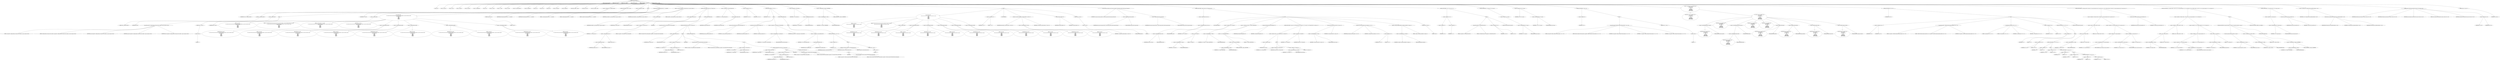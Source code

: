 digraph hostapd_notif_assoc {  
"1000121" [label = "(METHOD,hostapd_notif_assoc)" ]
"1000122" [label = "(PARAM,hostapd_data *hapd)" ]
"1000123" [label = "(PARAM,const u8 *addr)" ]
"1000124" [label = "(PARAM,const u8 *req_ies)" ]
"1000125" [label = "(PARAM,size_t req_ies_len)" ]
"1000126" [label = "(PARAM,int reassoc)" ]
"1000127" [label = "(BLOCK,,)" ]
"1000128" [label = "(LOCAL,v5: u8)" ]
"1000129" [label = "(LOCAL,v10: const u8 *)" ]
"1000130" [label = "(LOCAL,v11: size_t)" ]
"1000131" [label = "(LOCAL,v12: sta_info *)" ]
"1000132" [label = "(LOCAL,v13: sta_info *)" ]
"1000133" [label = "(LOCAL,v14: hostapd_iface *)" ]
"1000134" [label = "(LOCAL,v15: int)" ]
"1000135" [label = "(LOCAL,v16: __int64)" ]
"1000136" [label = "(LOCAL,v17: __int64)" ]
"1000137" [label = "(LOCAL,v18: __int64)" ]
"1000138" [label = "(LOCAL,v19: wpa_state_machine *)" ]
"1000139" [label = "(LOCAL,v20: unsigned int)" ]
"1000140" [label = "(LOCAL,v21: int)" ]
"1000141" [label = "(LOCAL,v22: u8 *)" ]
"1000142" [label = "(LOCAL,v23: int)" ]
"1000143" [label = "(LOCAL,v24: wpa_event)" ]
"1000144" [label = "(LOCAL,p: unsigned int)" ]
"1000145" [label = "(LOCAL,elems: ieee802_11_elems)" ]
"1000146" [label = "(LOCAL,buf: u8 [ 1064 ])" ]
"1000147" [label = "(LOCAL,v29: unsigned __int64)" ]
"1000148" [label = "(<operator>.assignment,v29 = __readfsqword(0x28u))" ]
"1000149" [label = "(IDENTIFIER,v29,v29 = __readfsqword(0x28u))" ]
"1000150" [label = "(__readfsqword,__readfsqword(0x28u))" ]
"1000151" [label = "(LITERAL,0x28u,__readfsqword(0x28u))" ]
"1000152" [label = "(CONTROL_STRUCTURE,if ( !addr ),if ( !addr ))" ]
"1000153" [label = "(<operator>.logicalNot,!addr)" ]
"1000154" [label = "(IDENTIFIER,addr,!addr)" ]
"1000155" [label = "(BLOCK,,)" ]
"1000156" [label = "(wpa_printf,wpa_printf(2, \"hostapd_notif_assoc: Skip event with no address\", req_ies, req_ies_len, reassoc))" ]
"1000157" [label = "(LITERAL,2,wpa_printf(2, \"hostapd_notif_assoc: Skip event with no address\", req_ies, req_ies_len, reassoc))" ]
"1000158" [label = "(LITERAL,\"hostapd_notif_assoc: Skip event with no address\",wpa_printf(2, \"hostapd_notif_assoc: Skip event with no address\", req_ies, req_ies_len, reassoc))" ]
"1000159" [label = "(IDENTIFIER,req_ies,wpa_printf(2, \"hostapd_notif_assoc: Skip event with no address\", req_ies, req_ies_len, reassoc))" ]
"1000160" [label = "(IDENTIFIER,req_ies_len,wpa_printf(2, \"hostapd_notif_assoc: Skip event with no address\", req_ies, req_ies_len, reassoc))" ]
"1000161" [label = "(IDENTIFIER,reassoc,wpa_printf(2, \"hostapd_notif_assoc: Skip event with no address\", req_ies, req_ies_len, reassoc))" ]
"1000162" [label = "(RETURN,return -1;,return -1;)" ]
"1000163" [label = "(<operator>.minus,-1)" ]
"1000164" [label = "(LITERAL,1,-1)" ]
"1000165" [label = "(<operator>.assignment,v5 = *addr)" ]
"1000166" [label = "(IDENTIFIER,v5,v5 = *addr)" ]
"1000167" [label = "(<operator>.indirection,*addr)" ]
"1000168" [label = "(IDENTIFIER,addr,v5 = *addr)" ]
"1000169" [label = "(BLOCK,,)" ]
"1000170" [label = "(wpa_printf,wpa_printf(\n      2,\n      \"%s: Invalid SA=%02x:%02x:%02x:%02x:%02x:%02x in received indication - ignore this indication silently\",\n      \"hostapd_notif_assoc\",\n      v5,\n      addr[1],\n      addr[2],\n      addr[3],\n      addr[4],\n      addr[5]))" ]
"1000171" [label = "(LITERAL,2,wpa_printf(\n      2,\n      \"%s: Invalid SA=%02x:%02x:%02x:%02x:%02x:%02x in received indication - ignore this indication silently\",\n      \"hostapd_notif_assoc\",\n      v5,\n      addr[1],\n      addr[2],\n      addr[3],\n      addr[4],\n      addr[5]))" ]
"1000172" [label = "(LITERAL,\"%s: Invalid SA=%02x:%02x:%02x:%02x:%02x:%02x in received indication - ignore this indication silently\",wpa_printf(\n      2,\n      \"%s: Invalid SA=%02x:%02x:%02x:%02x:%02x:%02x in received indication - ignore this indication silently\",\n      \"hostapd_notif_assoc\",\n      v5,\n      addr[1],\n      addr[2],\n      addr[3],\n      addr[4],\n      addr[5]))" ]
"1000173" [label = "(LITERAL,\"hostapd_notif_assoc\",wpa_printf(\n      2,\n      \"%s: Invalid SA=%02x:%02x:%02x:%02x:%02x:%02x in received indication - ignore this indication silently\",\n      \"hostapd_notif_assoc\",\n      v5,\n      addr[1],\n      addr[2],\n      addr[3],\n      addr[4],\n      addr[5]))" ]
"1000174" [label = "(IDENTIFIER,v5,wpa_printf(\n      2,\n      \"%s: Invalid SA=%02x:%02x:%02x:%02x:%02x:%02x in received indication - ignore this indication silently\",\n      \"hostapd_notif_assoc\",\n      v5,\n      addr[1],\n      addr[2],\n      addr[3],\n      addr[4],\n      addr[5]))" ]
"1000175" [label = "(<operator>.indirectIndexAccess,addr[1])" ]
"1000176" [label = "(IDENTIFIER,addr,wpa_printf(\n      2,\n      \"%s: Invalid SA=%02x:%02x:%02x:%02x:%02x:%02x in received indication - ignore this indication silently\",\n      \"hostapd_notif_assoc\",\n      v5,\n      addr[1],\n      addr[2],\n      addr[3],\n      addr[4],\n      addr[5]))" ]
"1000177" [label = "(LITERAL,1,wpa_printf(\n      2,\n      \"%s: Invalid SA=%02x:%02x:%02x:%02x:%02x:%02x in received indication - ignore this indication silently\",\n      \"hostapd_notif_assoc\",\n      v5,\n      addr[1],\n      addr[2],\n      addr[3],\n      addr[4],\n      addr[5]))" ]
"1000178" [label = "(<operator>.indirectIndexAccess,addr[2])" ]
"1000179" [label = "(IDENTIFIER,addr,wpa_printf(\n      2,\n      \"%s: Invalid SA=%02x:%02x:%02x:%02x:%02x:%02x in received indication - ignore this indication silently\",\n      \"hostapd_notif_assoc\",\n      v5,\n      addr[1],\n      addr[2],\n      addr[3],\n      addr[4],\n      addr[5]))" ]
"1000180" [label = "(LITERAL,2,wpa_printf(\n      2,\n      \"%s: Invalid SA=%02x:%02x:%02x:%02x:%02x:%02x in received indication - ignore this indication silently\",\n      \"hostapd_notif_assoc\",\n      v5,\n      addr[1],\n      addr[2],\n      addr[3],\n      addr[4],\n      addr[5]))" ]
"1000181" [label = "(<operator>.indirectIndexAccess,addr[3])" ]
"1000182" [label = "(IDENTIFIER,addr,wpa_printf(\n      2,\n      \"%s: Invalid SA=%02x:%02x:%02x:%02x:%02x:%02x in received indication - ignore this indication silently\",\n      \"hostapd_notif_assoc\",\n      v5,\n      addr[1],\n      addr[2],\n      addr[3],\n      addr[4],\n      addr[5]))" ]
"1000183" [label = "(LITERAL,3,wpa_printf(\n      2,\n      \"%s: Invalid SA=%02x:%02x:%02x:%02x:%02x:%02x in received indication - ignore this indication silently\",\n      \"hostapd_notif_assoc\",\n      v5,\n      addr[1],\n      addr[2],\n      addr[3],\n      addr[4],\n      addr[5]))" ]
"1000184" [label = "(<operator>.indirectIndexAccess,addr[4])" ]
"1000185" [label = "(IDENTIFIER,addr,wpa_printf(\n      2,\n      \"%s: Invalid SA=%02x:%02x:%02x:%02x:%02x:%02x in received indication - ignore this indication silently\",\n      \"hostapd_notif_assoc\",\n      v5,\n      addr[1],\n      addr[2],\n      addr[3],\n      addr[4],\n      addr[5]))" ]
"1000186" [label = "(LITERAL,4,wpa_printf(\n      2,\n      \"%s: Invalid SA=%02x:%02x:%02x:%02x:%02x:%02x in received indication - ignore this indication silently\",\n      \"hostapd_notif_assoc\",\n      v5,\n      addr[1],\n      addr[2],\n      addr[3],\n      addr[4],\n      addr[5]))" ]
"1000187" [label = "(<operator>.indirectIndexAccess,addr[5])" ]
"1000188" [label = "(IDENTIFIER,addr,wpa_printf(\n      2,\n      \"%s: Invalid SA=%02x:%02x:%02x:%02x:%02x:%02x in received indication - ignore this indication silently\",\n      \"hostapd_notif_assoc\",\n      v5,\n      addr[1],\n      addr[2],\n      addr[3],\n      addr[4],\n      addr[5]))" ]
"1000189" [label = "(LITERAL,5,wpa_printf(\n      2,\n      \"%s: Invalid SA=%02x:%02x:%02x:%02x:%02x:%02x in received indication - ignore this indication silently\",\n      \"hostapd_notif_assoc\",\n      v5,\n      addr[1],\n      addr[2],\n      addr[3],\n      addr[4],\n      addr[5]))" ]
"1000190" [label = "(RETURN,return 0;,return 0;)" ]
"1000191" [label = "(LITERAL,0,return 0;)" ]
"1000192" [label = "(hostapd_logger,hostapd_logger(hapd, addr, 1u, 2, \"associated\"))" ]
"1000193" [label = "(IDENTIFIER,hapd,hostapd_logger(hapd, addr, 1u, 2, \"associated\"))" ]
"1000194" [label = "(IDENTIFIER,addr,hostapd_logger(hapd, addr, 1u, 2, \"associated\"))" ]
"1000195" [label = "(LITERAL,1u,hostapd_logger(hapd, addr, 1u, 2, \"associated\"))" ]
"1000196" [label = "(LITERAL,2,hostapd_logger(hapd, addr, 1u, 2, \"associated\"))" ]
"1000197" [label = "(LITERAL,\"associated\",hostapd_logger(hapd, addr, 1u, 2, \"associated\"))" ]
"1000198" [label = "(ieee802_11_parse_elems,ieee802_11_parse_elems(req_ies, req_ies_len, &elems, 0))" ]
"1000199" [label = "(IDENTIFIER,req_ies,ieee802_11_parse_elems(req_ies, req_ies_len, &elems, 0))" ]
"1000200" [label = "(IDENTIFIER,req_ies_len,ieee802_11_parse_elems(req_ies, req_ies_len, &elems, 0))" ]
"1000201" [label = "(<operator>.addressOf,&elems)" ]
"1000202" [label = "(IDENTIFIER,elems,ieee802_11_parse_elems(req_ies, req_ies_len, &elems, 0))" ]
"1000203" [label = "(LITERAL,0,ieee802_11_parse_elems(req_ies, req_ies_len, &elems, 0))" ]
"1000204" [label = "(CONTROL_STRUCTURE,if ( elems.wps_ie ),if ( elems.wps_ie ))" ]
"1000205" [label = "(<operator>.fieldAccess,elems.wps_ie)" ]
"1000206" [label = "(IDENTIFIER,elems,if ( elems.wps_ie ))" ]
"1000207" [label = "(FIELD_IDENTIFIER,wps_ie,wps_ie)" ]
"1000208" [label = "(BLOCK,,)" ]
"1000209" [label = "(<operator>.assignment,v10 = elems.wps_ie - 2)" ]
"1000210" [label = "(IDENTIFIER,v10,v10 = elems.wps_ie - 2)" ]
"1000211" [label = "(<operator>.subtraction,elems.wps_ie - 2)" ]
"1000212" [label = "(<operator>.fieldAccess,elems.wps_ie)" ]
"1000213" [label = "(IDENTIFIER,elems,elems.wps_ie - 2)" ]
"1000214" [label = "(FIELD_IDENTIFIER,wps_ie,wps_ie)" ]
"1000215" [label = "(LITERAL,2,elems.wps_ie - 2)" ]
"1000216" [label = "(IDENTIFIER,L,)" ]
"1000217" [label = "(wpa_printf,wpa_printf(2, \"STA included WPS IE in (Re)AssocReq\"))" ]
"1000218" [label = "(LITERAL,2,wpa_printf(2, \"STA included WPS IE in (Re)AssocReq\"))" ]
"1000219" [label = "(LITERAL,\"STA included WPS IE in (Re)AssocReq\",wpa_printf(2, \"STA included WPS IE in (Re)AssocReq\"))" ]
"1000220" [label = "(CONTROL_STRUCTURE,else,else)" ]
"1000221" [label = "(CONTROL_STRUCTURE,if ( elems.rsn_ie ),if ( elems.rsn_ie ))" ]
"1000222" [label = "(<operator>.fieldAccess,elems.rsn_ie)" ]
"1000223" [label = "(IDENTIFIER,elems,if ( elems.rsn_ie ))" ]
"1000224" [label = "(FIELD_IDENTIFIER,rsn_ie,rsn_ie)" ]
"1000225" [label = "(BLOCK,,)" ]
"1000226" [label = "(<operator>.assignment,v10 = elems.rsn_ie - 2)" ]
"1000227" [label = "(IDENTIFIER,v10,v10 = elems.rsn_ie - 2)" ]
"1000228" [label = "(<operator>.subtraction,elems.rsn_ie - 2)" ]
"1000229" [label = "(<operator>.fieldAccess,elems.rsn_ie)" ]
"1000230" [label = "(IDENTIFIER,elems,elems.rsn_ie - 2)" ]
"1000231" [label = "(FIELD_IDENTIFIER,rsn_ie,rsn_ie)" ]
"1000232" [label = "(LITERAL,2,elems.rsn_ie - 2)" ]
"1000233" [label = "(IDENTIFIER,L,)" ]
"1000234" [label = "(wpa_printf,wpa_printf(2, \"STA included RSN IE in (Re)AssocReq\"))" ]
"1000235" [label = "(LITERAL,2,wpa_printf(2, \"STA included RSN IE in (Re)AssocReq\"))" ]
"1000236" [label = "(LITERAL,\"STA included RSN IE in (Re)AssocReq\",wpa_printf(2, \"STA included RSN IE in (Re)AssocReq\"))" ]
"1000237" [label = "(CONTROL_STRUCTURE,else,else)" ]
"1000238" [label = "(BLOCK,,)" ]
"1000239" [label = "(<operator>.assignment,v10 = elems.wpa_ie)" ]
"1000240" [label = "(IDENTIFIER,v10,v10 = elems.wpa_ie)" ]
"1000241" [label = "(<operator>.fieldAccess,elems.wpa_ie)" ]
"1000242" [label = "(IDENTIFIER,elems,v10 = elems.wpa_ie)" ]
"1000243" [label = "(FIELD_IDENTIFIER,wpa_ie,wpa_ie)" ]
"1000244" [label = "(CONTROL_STRUCTURE,if ( elems.wpa_ie ),if ( elems.wpa_ie ))" ]
"1000245" [label = "(<operator>.fieldAccess,elems.wpa_ie)" ]
"1000246" [label = "(IDENTIFIER,elems,if ( elems.wpa_ie ))" ]
"1000247" [label = "(FIELD_IDENTIFIER,wpa_ie,wpa_ie)" ]
"1000248" [label = "(BLOCK,,)" ]
"1000249" [label = "(<operator>.assignment,v10 = elems.wpa_ie - 2)" ]
"1000250" [label = "(IDENTIFIER,v10,v10 = elems.wpa_ie - 2)" ]
"1000251" [label = "(<operator>.subtraction,elems.wpa_ie - 2)" ]
"1000252" [label = "(<operator>.fieldAccess,elems.wpa_ie)" ]
"1000253" [label = "(IDENTIFIER,elems,elems.wpa_ie - 2)" ]
"1000254" [label = "(FIELD_IDENTIFIER,wpa_ie,wpa_ie)" ]
"1000255" [label = "(LITERAL,2,elems.wpa_ie - 2)" ]
"1000256" [label = "(IDENTIFIER,L,)" ]
"1000257" [label = "(wpa_printf,wpa_printf(2, \"STA included WPA IE in (Re)AssocReq\"))" ]
"1000258" [label = "(LITERAL,2,wpa_printf(2, \"STA included WPA IE in (Re)AssocReq\"))" ]
"1000259" [label = "(LITERAL,\"STA included WPA IE in (Re)AssocReq\",wpa_printf(2, \"STA included WPA IE in (Re)AssocReq\"))" ]
"1000260" [label = "(CONTROL_STRUCTURE,else,else)" ]
"1000261" [label = "(BLOCK,,)" ]
"1000262" [label = "(IDENTIFIER,L,)" ]
"1000263" [label = "(wpa_printf,wpa_printf(2, \"STA did not include WPS/RSN/WPA IE in (Re)AssocReq\"))" ]
"1000264" [label = "(LITERAL,2,wpa_printf(2, \"STA did not include WPS/RSN/WPA IE in (Re)AssocReq\"))" ]
"1000265" [label = "(LITERAL,\"STA did not include WPS/RSN/WPA IE in (Re)AssocReq\",wpa_printf(2, \"STA did not include WPS/RSN/WPA IE in (Re)AssocReq\"))" ]
"1000266" [label = "(<operator>.assignment,v12 = ap_get_sta(hapd, addr))" ]
"1000267" [label = "(IDENTIFIER,v12,v12 = ap_get_sta(hapd, addr))" ]
"1000268" [label = "(ap_get_sta,ap_get_sta(hapd, addr))" ]
"1000269" [label = "(IDENTIFIER,hapd,ap_get_sta(hapd, addr))" ]
"1000270" [label = "(IDENTIFIER,addr,ap_get_sta(hapd, addr))" ]
"1000271" [label = "(<operator>.assignment,v13 = v12)" ]
"1000272" [label = "(IDENTIFIER,v13,v13 = v12)" ]
"1000273" [label = "(IDENTIFIER,v12,v13 = v12)" ]
"1000274" [label = "(CONTROL_STRUCTURE,if ( v12 ),if ( v12 ))" ]
"1000275" [label = "(IDENTIFIER,v12,if ( v12 ))" ]
"1000276" [label = "(BLOCK,,)" ]
"1000277" [label = "(ap_sta_no_session_timeout,ap_sta_no_session_timeout(hapd, v12))" ]
"1000278" [label = "(IDENTIFIER,hapd,ap_sta_no_session_timeout(hapd, v12))" ]
"1000279" [label = "(IDENTIFIER,v12,ap_sta_no_session_timeout(hapd, v12))" ]
"1000280" [label = "(accounting_sta_stop,accounting_sta_stop(hapd, v13))" ]
"1000281" [label = "(IDENTIFIER,hapd,accounting_sta_stop(hapd, v13))" ]
"1000282" [label = "(IDENTIFIER,v13,accounting_sta_stop(hapd, v13))" ]
"1000283" [label = "(<operator>.assignment,v13->timeout_next = STA_NULLFUNC)" ]
"1000284" [label = "(<operator>.indirectFieldAccess,v13->timeout_next)" ]
"1000285" [label = "(IDENTIFIER,v13,v13->timeout_next = STA_NULLFUNC)" ]
"1000286" [label = "(FIELD_IDENTIFIER,timeout_next,timeout_next)" ]
"1000287" [label = "(IDENTIFIER,STA_NULLFUNC,v13->timeout_next = STA_NULLFUNC)" ]
"1000288" [label = "(CONTROL_STRUCTURE,else,else)" ]
"1000289" [label = "(BLOCK,,)" ]
"1000290" [label = "(<operator>.assignment,v13 = ap_sta_add(hapd, addr))" ]
"1000291" [label = "(IDENTIFIER,v13,v13 = ap_sta_add(hapd, addr))" ]
"1000292" [label = "(ap_sta_add,ap_sta_add(hapd, addr))" ]
"1000293" [label = "(IDENTIFIER,hapd,ap_sta_add(hapd, addr))" ]
"1000294" [label = "(IDENTIFIER,addr,ap_sta_add(hapd, addr))" ]
"1000295" [label = "(CONTROL_STRUCTURE,if ( !v13 ),if ( !v13 ))" ]
"1000296" [label = "(<operator>.logicalNot,!v13)" ]
"1000297" [label = "(IDENTIFIER,v13,!v13)" ]
"1000298" [label = "(BLOCK,,)" ]
"1000299" [label = "(hostapd_drv_sta_disassoc,hostapd_drv_sta_disassoc(hapd, addr, 5))" ]
"1000300" [label = "(IDENTIFIER,hapd,hostapd_drv_sta_disassoc(hapd, addr, 5))" ]
"1000301" [label = "(IDENTIFIER,addr,hostapd_drv_sta_disassoc(hapd, addr, 5))" ]
"1000302" [label = "(LITERAL,5,hostapd_drv_sta_disassoc(hapd, addr, 5))" ]
"1000303" [label = "(RETURN,return -1;,return -1;)" ]
"1000304" [label = "(<operator>.minus,-1)" ]
"1000305" [label = "(LITERAL,1,-1)" ]
"1000306" [label = "(<operator>.assignment,v14 = hapd->iface)" ]
"1000307" [label = "(IDENTIFIER,v14,v14 = hapd->iface)" ]
"1000308" [label = "(<operator>.indirectFieldAccess,hapd->iface)" ]
"1000309" [label = "(IDENTIFIER,hapd,v14 = hapd->iface)" ]
"1000310" [label = "(FIELD_IDENTIFIER,iface,iface)" ]
"1000311" [label = "(<operators>.assignmentAnd,v13->flags &= 0xFFFECFFF)" ]
"1000312" [label = "(<operator>.indirectFieldAccess,v13->flags)" ]
"1000313" [label = "(IDENTIFIER,v13,v13->flags &= 0xFFFECFFF)" ]
"1000314" [label = "(FIELD_IDENTIFIER,flags,flags)" ]
"1000315" [label = "(LITERAL,0xFFFECFFF,v13->flags &= 0xFFFECFFF)" ]
"1000316" [label = "(BLOCK,,)" ]
"1000317" [label = "(wpa_printf,wpa_printf(\n      3,\n      \"STA %02x:%02x:%02x:%02x:%02x:%02x not allowed to connect\",\n      *addr,\n      addr[1],\n      addr[2],\n      addr[3],\n      addr[4],\n      addr[5]))" ]
"1000318" [label = "(LITERAL,3,wpa_printf(\n      3,\n      \"STA %02x:%02x:%02x:%02x:%02x:%02x not allowed to connect\",\n      *addr,\n      addr[1],\n      addr[2],\n      addr[3],\n      addr[4],\n      addr[5]))" ]
"1000319" [label = "(LITERAL,\"STA %02x:%02x:%02x:%02x:%02x:%02x not allowed to connect\",wpa_printf(\n      3,\n      \"STA %02x:%02x:%02x:%02x:%02x:%02x not allowed to connect\",\n      *addr,\n      addr[1],\n      addr[2],\n      addr[3],\n      addr[4],\n      addr[5]))" ]
"1000320" [label = "(<operator>.indirection,*addr)" ]
"1000321" [label = "(IDENTIFIER,addr,wpa_printf(\n      3,\n      \"STA %02x:%02x:%02x:%02x:%02x:%02x not allowed to connect\",\n      *addr,\n      addr[1],\n      addr[2],\n      addr[3],\n      addr[4],\n      addr[5]))" ]
"1000322" [label = "(<operator>.indirectIndexAccess,addr[1])" ]
"1000323" [label = "(IDENTIFIER,addr,wpa_printf(\n      3,\n      \"STA %02x:%02x:%02x:%02x:%02x:%02x not allowed to connect\",\n      *addr,\n      addr[1],\n      addr[2],\n      addr[3],\n      addr[4],\n      addr[5]))" ]
"1000324" [label = "(LITERAL,1,wpa_printf(\n      3,\n      \"STA %02x:%02x:%02x:%02x:%02x:%02x not allowed to connect\",\n      *addr,\n      addr[1],\n      addr[2],\n      addr[3],\n      addr[4],\n      addr[5]))" ]
"1000325" [label = "(<operator>.indirectIndexAccess,addr[2])" ]
"1000326" [label = "(IDENTIFIER,addr,wpa_printf(\n      3,\n      \"STA %02x:%02x:%02x:%02x:%02x:%02x not allowed to connect\",\n      *addr,\n      addr[1],\n      addr[2],\n      addr[3],\n      addr[4],\n      addr[5]))" ]
"1000327" [label = "(LITERAL,2,wpa_printf(\n      3,\n      \"STA %02x:%02x:%02x:%02x:%02x:%02x not allowed to connect\",\n      *addr,\n      addr[1],\n      addr[2],\n      addr[3],\n      addr[4],\n      addr[5]))" ]
"1000328" [label = "(<operator>.indirectIndexAccess,addr[3])" ]
"1000329" [label = "(IDENTIFIER,addr,wpa_printf(\n      3,\n      \"STA %02x:%02x:%02x:%02x:%02x:%02x not allowed to connect\",\n      *addr,\n      addr[1],\n      addr[2],\n      addr[3],\n      addr[4],\n      addr[5]))" ]
"1000330" [label = "(LITERAL,3,wpa_printf(\n      3,\n      \"STA %02x:%02x:%02x:%02x:%02x:%02x not allowed to connect\",\n      *addr,\n      addr[1],\n      addr[2],\n      addr[3],\n      addr[4],\n      addr[5]))" ]
"1000331" [label = "(<operator>.indirectIndexAccess,addr[4])" ]
"1000332" [label = "(IDENTIFIER,addr,wpa_printf(\n      3,\n      \"STA %02x:%02x:%02x:%02x:%02x:%02x not allowed to connect\",\n      *addr,\n      addr[1],\n      addr[2],\n      addr[3],\n      addr[4],\n      addr[5]))" ]
"1000333" [label = "(LITERAL,4,wpa_printf(\n      3,\n      \"STA %02x:%02x:%02x:%02x:%02x:%02x not allowed to connect\",\n      *addr,\n      addr[1],\n      addr[2],\n      addr[3],\n      addr[4],\n      addr[5]))" ]
"1000334" [label = "(<operator>.indirectIndexAccess,addr[5])" ]
"1000335" [label = "(IDENTIFIER,addr,wpa_printf(\n      3,\n      \"STA %02x:%02x:%02x:%02x:%02x:%02x not allowed to connect\",\n      *addr,\n      addr[1],\n      addr[2],\n      addr[3],\n      addr[4],\n      addr[5]))" ]
"1000336" [label = "(LITERAL,5,wpa_printf(\n      3,\n      \"STA %02x:%02x:%02x:%02x:%02x:%02x not allowed to connect\",\n      *addr,\n      addr[1],\n      addr[2],\n      addr[3],\n      addr[4],\n      addr[5]))" ]
"1000337" [label = "(<operator>.assignment,v15 = 1)" ]
"1000338" [label = "(IDENTIFIER,v15,v15 = 1)" ]
"1000339" [label = "(LITERAL,1,v15 = 1)" ]
"1000340" [label = "(JUMP_TARGET,fail)" ]
"1000341" [label = "(hostapd_drv_sta_disassoc,hostapd_drv_sta_disassoc(hapd, v13->addr, v15))" ]
"1000342" [label = "(IDENTIFIER,hapd,hostapd_drv_sta_disassoc(hapd, v13->addr, v15))" ]
"1000343" [label = "(<operator>.indirectFieldAccess,v13->addr)" ]
"1000344" [label = "(IDENTIFIER,v13,hostapd_drv_sta_disassoc(hapd, v13->addr, v15))" ]
"1000345" [label = "(FIELD_IDENTIFIER,addr,addr)" ]
"1000346" [label = "(IDENTIFIER,v15,hostapd_drv_sta_disassoc(hapd, v13->addr, v15))" ]
"1000347" [label = "(ap_free_sta,ap_free_sta(hapd, v13))" ]
"1000348" [label = "(IDENTIFIER,hapd,ap_free_sta(hapd, v13))" ]
"1000349" [label = "(IDENTIFIER,v13,ap_free_sta(hapd, v13))" ]
"1000350" [label = "(RETURN,return -1;,return -1;)" ]
"1000351" [label = "(<operator>.minus,-1)" ]
"1000352" [label = "(LITERAL,1,-1)" ]
"1000353" [label = "(ap_copy_sta_supp_op_classes,ap_copy_sta_supp_op_classes(v13, elems.supp_op_classes, elems.supp_op_classes_len))" ]
"1000354" [label = "(IDENTIFIER,v13,ap_copy_sta_supp_op_classes(v13, elems.supp_op_classes, elems.supp_op_classes_len))" ]
"1000355" [label = "(<operator>.fieldAccess,elems.supp_op_classes)" ]
"1000356" [label = "(IDENTIFIER,elems,ap_copy_sta_supp_op_classes(v13, elems.supp_op_classes, elems.supp_op_classes_len))" ]
"1000357" [label = "(FIELD_IDENTIFIER,supp_op_classes,supp_op_classes)" ]
"1000358" [label = "(<operator>.fieldAccess,elems.supp_op_classes_len)" ]
"1000359" [label = "(IDENTIFIER,elems,ap_copy_sta_supp_op_classes(v13, elems.supp_op_classes, elems.supp_op_classes_len))" ]
"1000360" [label = "(FIELD_IDENTIFIER,supp_op_classes_len,supp_op_classes_len)" ]
"1000361" [label = "(CONTROL_STRUCTURE,if ( !hapd->conf->wpa ),if ( !hapd->conf->wpa ))" ]
"1000362" [label = "(<operator>.logicalNot,!hapd->conf->wpa)" ]
"1000363" [label = "(<operator>.indirectFieldAccess,hapd->conf->wpa)" ]
"1000364" [label = "(<operator>.indirectFieldAccess,hapd->conf)" ]
"1000365" [label = "(IDENTIFIER,hapd,!hapd->conf->wpa)" ]
"1000366" [label = "(FIELD_IDENTIFIER,conf,conf)" ]
"1000367" [label = "(FIELD_IDENTIFIER,wpa,wpa)" ]
"1000368" [label = "(BLOCK,,)" ]
"1000369" [label = "(JUMP_TARGET,LABEL_51)" ]
"1000370" [label = "(<operator>.assignment,v23 = v13->flags & 2)" ]
"1000371" [label = "(IDENTIFIER,v23,v23 = v13->flags & 2)" ]
"1000372" [label = "(<operator>.and,v13->flags & 2)" ]
"1000373" [label = "(<operator>.indirectFieldAccess,v13->flags)" ]
"1000374" [label = "(IDENTIFIER,v13,v13->flags & 2)" ]
"1000375" [label = "(FIELD_IDENTIFIER,flags,flags)" ]
"1000376" [label = "(LITERAL,2,v13->flags & 2)" ]
"1000377" [label = "(<operator>.assignment,v13->flags = v13->flags & 0xFFF7FFFF | 3)" ]
"1000378" [label = "(<operator>.indirectFieldAccess,v13->flags)" ]
"1000379" [label = "(IDENTIFIER,v13,v13->flags = v13->flags & 0xFFF7FFFF | 3)" ]
"1000380" [label = "(FIELD_IDENTIFIER,flags,flags)" ]
"1000381" [label = "(<operator>.or,v13->flags & 0xFFF7FFFF | 3)" ]
"1000382" [label = "(<operator>.and,v13->flags & 0xFFF7FFFF)" ]
"1000383" [label = "(<operator>.indirectFieldAccess,v13->flags)" ]
"1000384" [label = "(IDENTIFIER,v13,v13->flags & 0xFFF7FFFF)" ]
"1000385" [label = "(FIELD_IDENTIFIER,flags,flags)" ]
"1000386" [label = "(LITERAL,0xFFF7FFFF,v13->flags & 0xFFF7FFFF)" ]
"1000387" [label = "(LITERAL,3,v13->flags & 0xFFF7FFFF | 3)" ]
"1000388" [label = "(hostapd_set_sta_flags,hostapd_set_sta_flags(hapd, v13))" ]
"1000389" [label = "(IDENTIFIER,hapd,hostapd_set_sta_flags(hapd, v13))" ]
"1000390" [label = "(IDENTIFIER,v13,hostapd_set_sta_flags(hapd, v13))" ]
"1000391" [label = "(CONTROL_STRUCTURE,if ( !reassoc || (v24 = WPA_ASSOC_FT, v13->auth_alg != 2) ),if ( !reassoc || (v24 = WPA_ASSOC_FT, v13->auth_alg != 2) ))" ]
"1000392" [label = "(<operator>.logicalOr,!reassoc || (v24 = WPA_ASSOC_FT, v13->auth_alg != 2))" ]
"1000393" [label = "(<operator>.logicalNot,!reassoc)" ]
"1000394" [label = "(IDENTIFIER,reassoc,!reassoc)" ]
"1000395" [label = "(BLOCK,,)" ]
"1000396" [label = "(<operator>.assignment,v24 = WPA_ASSOC_FT)" ]
"1000397" [label = "(IDENTIFIER,v24,v24 = WPA_ASSOC_FT)" ]
"1000398" [label = "(IDENTIFIER,WPA_ASSOC_FT,v24 = WPA_ASSOC_FT)" ]
"1000399" [label = "(<operator>.notEquals,v13->auth_alg != 2)" ]
"1000400" [label = "(<operator>.indirectFieldAccess,v13->auth_alg)" ]
"1000401" [label = "(IDENTIFIER,v13,v13->auth_alg != 2)" ]
"1000402" [label = "(FIELD_IDENTIFIER,auth_alg,auth_alg)" ]
"1000403" [label = "(LITERAL,2,v13->auth_alg != 2)" ]
"1000404" [label = "(<operator>.assignment,v24 = WPA_ASSOC)" ]
"1000405" [label = "(IDENTIFIER,v24,v24 = WPA_ASSOC)" ]
"1000406" [label = "(IDENTIFIER,WPA_ASSOC,v24 = WPA_ASSOC)" ]
"1000407" [label = "(wpa_auth_sm_event,wpa_auth_sm_event(v13->wpa_sm, v24))" ]
"1000408" [label = "(<operator>.indirectFieldAccess,v13->wpa_sm)" ]
"1000409" [label = "(IDENTIFIER,v13,wpa_auth_sm_event(v13->wpa_sm, v24))" ]
"1000410" [label = "(FIELD_IDENTIFIER,wpa_sm,wpa_sm)" ]
"1000411" [label = "(IDENTIFIER,v24,wpa_auth_sm_event(v13->wpa_sm, v24))" ]
"1000412" [label = "(hostapd_new_assoc_sta,hostapd_new_assoc_sta(hapd, v13, v23 != 0))" ]
"1000413" [label = "(IDENTIFIER,hapd,hostapd_new_assoc_sta(hapd, v13, v23 != 0))" ]
"1000414" [label = "(IDENTIFIER,v13,hostapd_new_assoc_sta(hapd, v13, v23 != 0))" ]
"1000415" [label = "(<operator>.notEquals,v23 != 0)" ]
"1000416" [label = "(IDENTIFIER,v23,v23 != 0)" ]
"1000417" [label = "(LITERAL,0,v23 != 0)" ]
"1000418" [label = "(ieee802_1x_notify_port_enabled,ieee802_1x_notify_port_enabled(v13->eapol_sm, 1))" ]
"1000419" [label = "(<operator>.indirectFieldAccess,v13->eapol_sm)" ]
"1000420" [label = "(IDENTIFIER,v13,ieee802_1x_notify_port_enabled(v13->eapol_sm, 1))" ]
"1000421" [label = "(FIELD_IDENTIFIER,eapol_sm,eapol_sm)" ]
"1000422" [label = "(LITERAL,1,ieee802_1x_notify_port_enabled(v13->eapol_sm, 1))" ]
"1000423" [label = "(RETURN,return 0;,return 0;)" ]
"1000424" [label = "(LITERAL,0,return 0;)" ]
"1000425" [label = "(CONTROL_STRUCTURE,if ( !v10 || !v11 ),if ( !v10 || !v11 ))" ]
"1000426" [label = "(<operator>.logicalOr,!v10 || !v11)" ]
"1000427" [label = "(<operator>.logicalNot,!v10)" ]
"1000428" [label = "(IDENTIFIER,v10,!v10)" ]
"1000429" [label = "(<operator>.logicalNot,!v11)" ]
"1000430" [label = "(IDENTIFIER,v11,!v11)" ]
"1000431" [label = "(BLOCK,,)" ]
"1000432" [label = "(wpa_printf,wpa_printf(2, \"No WPA/RSN IE from STA\"))" ]
"1000433" [label = "(LITERAL,2,wpa_printf(2, \"No WPA/RSN IE from STA\"))" ]
"1000434" [label = "(LITERAL,\"No WPA/RSN IE from STA\",wpa_printf(2, \"No WPA/RSN IE from STA\"))" ]
"1000435" [label = "(<operator>.assignment,v15 = 13)" ]
"1000436" [label = "(IDENTIFIER,v15,v15 = 13)" ]
"1000437" [label = "(LITERAL,13,v15 = 13)" ]
"1000438" [label = "(CONTROL_STRUCTURE,goto fail;,goto fail;)" ]
"1000439" [label = "(CONTROL_STRUCTURE,if ( !v13->wpa_sm ),if ( !v13->wpa_sm ))" ]
"1000440" [label = "(<operator>.logicalNot,!v13->wpa_sm)" ]
"1000441" [label = "(<operator>.indirectFieldAccess,v13->wpa_sm)" ]
"1000442" [label = "(IDENTIFIER,v13,!v13->wpa_sm)" ]
"1000443" [label = "(FIELD_IDENTIFIER,wpa_sm,wpa_sm)" ]
"1000444" [label = "(<operator>.assignment,v19 = v13->wpa_sm)" ]
"1000445" [label = "(IDENTIFIER,v19,v19 = v13->wpa_sm)" ]
"1000446" [label = "(<operator>.indirectFieldAccess,v13->wpa_sm)" ]
"1000447" [label = "(IDENTIFIER,v13,v19 = v13->wpa_sm)" ]
"1000448" [label = "(FIELD_IDENTIFIER,wpa_sm,wpa_sm)" ]
"1000449" [label = "(CONTROL_STRUCTURE,if ( !v19 ),if ( !v19 ))" ]
"1000450" [label = "(<operator>.logicalNot,!v19)" ]
"1000451" [label = "(IDENTIFIER,v19,!v19)" ]
"1000452" [label = "(BLOCK,,)" ]
"1000453" [label = "(wpa_printf,wpa_printf(5, \"Failed to initialize WPA state machine\", v16, v17, v18))" ]
"1000454" [label = "(LITERAL,5,wpa_printf(5, \"Failed to initialize WPA state machine\", v16, v17, v18))" ]
"1000455" [label = "(LITERAL,\"Failed to initialize WPA state machine\",wpa_printf(5, \"Failed to initialize WPA state machine\", v16, v17, v18))" ]
"1000456" [label = "(IDENTIFIER,v16,wpa_printf(5, \"Failed to initialize WPA state machine\", v16, v17, v18))" ]
"1000457" [label = "(IDENTIFIER,v17,wpa_printf(5, \"Failed to initialize WPA state machine\", v16, v17, v18))" ]
"1000458" [label = "(IDENTIFIER,v18,wpa_printf(5, \"Failed to initialize WPA state machine\", v16, v17, v18))" ]
"1000459" [label = "(RETURN,return -1;,return -1;)" ]
"1000460" [label = "(<operator>.minus,-1)" ]
"1000461" [label = "(LITERAL,1,-1)" ]
"1000462" [label = "(<operator>.assignment,v20 = wpa_validate_wpa_ie(\n          hapd->wpa_auth,\n          v19,\n          hapd->iface->freq,\n          v10,\n          v11,\n          elems.mdie,\n          elems.mdie_len,\n          elems.owe_dh,\n          elems.owe_dh_len))" ]
"1000463" [label = "(IDENTIFIER,v20,v20 = wpa_validate_wpa_ie(\n          hapd->wpa_auth,\n          v19,\n          hapd->iface->freq,\n          v10,\n          v11,\n          elems.mdie,\n          elems.mdie_len,\n          elems.owe_dh,\n          elems.owe_dh_len))" ]
"1000464" [label = "(wpa_validate_wpa_ie,wpa_validate_wpa_ie(\n          hapd->wpa_auth,\n          v19,\n          hapd->iface->freq,\n          v10,\n          v11,\n          elems.mdie,\n          elems.mdie_len,\n          elems.owe_dh,\n          elems.owe_dh_len))" ]
"1000465" [label = "(<operator>.indirectFieldAccess,hapd->wpa_auth)" ]
"1000466" [label = "(IDENTIFIER,hapd,wpa_validate_wpa_ie(\n          hapd->wpa_auth,\n          v19,\n          hapd->iface->freq,\n          v10,\n          v11,\n          elems.mdie,\n          elems.mdie_len,\n          elems.owe_dh,\n          elems.owe_dh_len))" ]
"1000467" [label = "(FIELD_IDENTIFIER,wpa_auth,wpa_auth)" ]
"1000468" [label = "(IDENTIFIER,v19,wpa_validate_wpa_ie(\n          hapd->wpa_auth,\n          v19,\n          hapd->iface->freq,\n          v10,\n          v11,\n          elems.mdie,\n          elems.mdie_len,\n          elems.owe_dh,\n          elems.owe_dh_len))" ]
"1000469" [label = "(<operator>.indirectFieldAccess,hapd->iface->freq)" ]
"1000470" [label = "(<operator>.indirectFieldAccess,hapd->iface)" ]
"1000471" [label = "(IDENTIFIER,hapd,wpa_validate_wpa_ie(\n          hapd->wpa_auth,\n          v19,\n          hapd->iface->freq,\n          v10,\n          v11,\n          elems.mdie,\n          elems.mdie_len,\n          elems.owe_dh,\n          elems.owe_dh_len))" ]
"1000472" [label = "(FIELD_IDENTIFIER,iface,iface)" ]
"1000473" [label = "(FIELD_IDENTIFIER,freq,freq)" ]
"1000474" [label = "(IDENTIFIER,v10,wpa_validate_wpa_ie(\n          hapd->wpa_auth,\n          v19,\n          hapd->iface->freq,\n          v10,\n          v11,\n          elems.mdie,\n          elems.mdie_len,\n          elems.owe_dh,\n          elems.owe_dh_len))" ]
"1000475" [label = "(IDENTIFIER,v11,wpa_validate_wpa_ie(\n          hapd->wpa_auth,\n          v19,\n          hapd->iface->freq,\n          v10,\n          v11,\n          elems.mdie,\n          elems.mdie_len,\n          elems.owe_dh,\n          elems.owe_dh_len))" ]
"1000476" [label = "(<operator>.fieldAccess,elems.mdie)" ]
"1000477" [label = "(IDENTIFIER,elems,wpa_validate_wpa_ie(\n          hapd->wpa_auth,\n          v19,\n          hapd->iface->freq,\n          v10,\n          v11,\n          elems.mdie,\n          elems.mdie_len,\n          elems.owe_dh,\n          elems.owe_dh_len))" ]
"1000478" [label = "(FIELD_IDENTIFIER,mdie,mdie)" ]
"1000479" [label = "(<operator>.fieldAccess,elems.mdie_len)" ]
"1000480" [label = "(IDENTIFIER,elems,wpa_validate_wpa_ie(\n          hapd->wpa_auth,\n          v19,\n          hapd->iface->freq,\n          v10,\n          v11,\n          elems.mdie,\n          elems.mdie_len,\n          elems.owe_dh,\n          elems.owe_dh_len))" ]
"1000481" [label = "(FIELD_IDENTIFIER,mdie_len,mdie_len)" ]
"1000482" [label = "(<operator>.fieldAccess,elems.owe_dh)" ]
"1000483" [label = "(IDENTIFIER,elems,wpa_validate_wpa_ie(\n          hapd->wpa_auth,\n          v19,\n          hapd->iface->freq,\n          v10,\n          v11,\n          elems.mdie,\n          elems.mdie_len,\n          elems.owe_dh,\n          elems.owe_dh_len))" ]
"1000484" [label = "(FIELD_IDENTIFIER,owe_dh,owe_dh)" ]
"1000485" [label = "(<operator>.fieldAccess,elems.owe_dh_len)" ]
"1000486" [label = "(IDENTIFIER,elems,wpa_validate_wpa_ie(\n          hapd->wpa_auth,\n          v19,\n          hapd->iface->freq,\n          v10,\n          v11,\n          elems.mdie,\n          elems.mdie_len,\n          elems.owe_dh,\n          elems.owe_dh_len))" ]
"1000487" [label = "(FIELD_IDENTIFIER,owe_dh_len,owe_dh_len)" ]
"1000488" [label = "(CONTROL_STRUCTURE,if ( v20 ),if ( v20 ))" ]
"1000489" [label = "(IDENTIFIER,v20,if ( v20 ))" ]
"1000490" [label = "(BLOCK,,)" ]
"1000491" [label = "(<operator>.assignment,p = v20)" ]
"1000492" [label = "(IDENTIFIER,p,p = v20)" ]
"1000493" [label = "(IDENTIFIER,v20,p = v20)" ]
"1000494" [label = "(wpa_printf,wpa_printf(2, \"WPA/RSN information element rejected? (res %u)\", v20))" ]
"1000495" [label = "(LITERAL,2,wpa_printf(2, \"WPA/RSN information element rejected? (res %u)\", v20))" ]
"1000496" [label = "(LITERAL,\"WPA/RSN information element rejected? (res %u)\",wpa_printf(2, \"WPA/RSN information element rejected? (res %u)\", v20))" ]
"1000497" [label = "(IDENTIFIER,v20,wpa_printf(2, \"WPA/RSN information element rejected? (res %u)\", v20))" ]
"1000498" [label = "(wpa_hexdump,wpa_hexdump(2, \"IE\", v10, v11))" ]
"1000499" [label = "(LITERAL,2,wpa_hexdump(2, \"IE\", v10, v11))" ]
"1000500" [label = "(LITERAL,\"IE\",wpa_hexdump(2, \"IE\", v10, v11))" ]
"1000501" [label = "(IDENTIFIER,v10,wpa_hexdump(2, \"IE\", v10, v11))" ]
"1000502" [label = "(IDENTIFIER,v11,wpa_hexdump(2, \"IE\", v10, v11))" ]
"1000503" [label = "(<operator>.assignment,v15 = 18)" ]
"1000504" [label = "(IDENTIFIER,v15,v15 = 18)" ]
"1000505" [label = "(LITERAL,18,v15 = 18)" ]
"1000506" [label = "(CONTROL_STRUCTURE,if ( p != 2 ),if ( p != 2 ))" ]
"1000507" [label = "(<operator>.notEquals,p != 2)" ]
"1000508" [label = "(IDENTIFIER,p,p != 2)" ]
"1000509" [label = "(LITERAL,2,p != 2)" ]
"1000510" [label = "(BLOCK,,)" ]
"1000511" [label = "(<operator>.assignment,v15 = 19)" ]
"1000512" [label = "(IDENTIFIER,v15,v15 = 19)" ]
"1000513" [label = "(LITERAL,19,v15 = 19)" ]
"1000514" [label = "(CONTROL_STRUCTURE,if ( p != 3 ),if ( p != 3 ))" ]
"1000515" [label = "(<operator>.notEquals,p != 3)" ]
"1000516" [label = "(IDENTIFIER,p,p != 3)" ]
"1000517" [label = "(LITERAL,3,p != 3)" ]
"1000518" [label = "(BLOCK,,)" ]
"1000519" [label = "(<operator>.assignment,v15 = 20)" ]
"1000520" [label = "(IDENTIFIER,v15,v15 = 20)" ]
"1000521" [label = "(LITERAL,20,v15 = 20)" ]
"1000522" [label = "(CONTROL_STRUCTURE,if ( p != 4 ),if ( p != 4 ))" ]
"1000523" [label = "(<operator>.notEquals,p != 4)" ]
"1000524" [label = "(IDENTIFIER,p,p != 4)" ]
"1000525" [label = "(LITERAL,4,p != 4)" ]
"1000526" [label = "(BLOCK,,)" ]
"1000527" [label = "(<operator>.assignment,v15 = 24)" ]
"1000528" [label = "(IDENTIFIER,v15,v15 = 24)" ]
"1000529" [label = "(LITERAL,24,v15 = 24)" ]
"1000530" [label = "(CONTROL_STRUCTURE,if ( p != 8 ),if ( p != 8 ))" ]
"1000531" [label = "(<operator>.notEquals,p != 8)" ]
"1000532" [label = "(IDENTIFIER,p,p != 8)" ]
"1000533" [label = "(LITERAL,8,p != 8)" ]
"1000534" [label = "(<operator>.assignment,v15 = 13)" ]
"1000535" [label = "(IDENTIFIER,v15,v15 = 13)" ]
"1000536" [label = "(LITERAL,13,v15 = 13)" ]
"1000537" [label = "(CONTROL_STRUCTURE,goto fail;,goto fail;)" ]
"1000538" [label = "(CONTROL_STRUCTURE,if ( (v13->flags & 0x402) == 1026 && !v13->sa_query_timed_out && v13->sa_query_count > 0 ),if ( (v13->flags & 0x402) == 1026 && !v13->sa_query_timed_out && v13->sa_query_count > 0 ))" ]
"1000539" [label = "(<operator>.logicalAnd,(v13->flags & 0x402) == 1026 && !v13->sa_query_timed_out && v13->sa_query_count > 0)" ]
"1000540" [label = "(<operator>.equals,(v13->flags & 0x402) == 1026)" ]
"1000541" [label = "(<operator>.and,v13->flags & 0x402)" ]
"1000542" [label = "(<operator>.indirectFieldAccess,v13->flags)" ]
"1000543" [label = "(IDENTIFIER,v13,v13->flags & 0x402)" ]
"1000544" [label = "(FIELD_IDENTIFIER,flags,flags)" ]
"1000545" [label = "(LITERAL,0x402,v13->flags & 0x402)" ]
"1000546" [label = "(LITERAL,1026,(v13->flags & 0x402) == 1026)" ]
"1000547" [label = "(<operator>.logicalAnd,!v13->sa_query_timed_out && v13->sa_query_count > 0)" ]
"1000548" [label = "(<operator>.logicalNot,!v13->sa_query_timed_out)" ]
"1000549" [label = "(<operator>.indirectFieldAccess,v13->sa_query_timed_out)" ]
"1000550" [label = "(IDENTIFIER,v13,!v13->sa_query_timed_out)" ]
"1000551" [label = "(FIELD_IDENTIFIER,sa_query_timed_out,sa_query_timed_out)" ]
"1000552" [label = "(<operator>.greaterThan,v13->sa_query_count > 0)" ]
"1000553" [label = "(<operator>.indirectFieldAccess,v13->sa_query_count)" ]
"1000554" [label = "(IDENTIFIER,v13,v13->sa_query_count > 0)" ]
"1000555" [label = "(FIELD_IDENTIFIER,sa_query_count,sa_query_count)" ]
"1000556" [label = "(LITERAL,0,v13->sa_query_count > 0)" ]
"1000557" [label = "(ap_check_sa_query_timeout,ap_check_sa_query_timeout(hapd, v13))" ]
"1000558" [label = "(IDENTIFIER,hapd,ap_check_sa_query_timeout(hapd, v13))" ]
"1000559" [label = "(IDENTIFIER,v13,ap_check_sa_query_timeout(hapd, v13))" ]
"1000560" [label = "(CONTROL_STRUCTURE,if ( (v13->flags & 0x402) != 1026 || (v21 = v13->sa_query_timed_out) != 0 || v13->auth_alg == 2 ),if ( (v13->flags & 0x402) != 1026 || (v21 = v13->sa_query_timed_out) != 0 || v13->auth_alg == 2 ))" ]
"1000561" [label = "(<operator>.logicalOr,(v13->flags & 0x402) != 1026 || (v21 = v13->sa_query_timed_out) != 0 || v13->auth_alg == 2)" ]
"1000562" [label = "(<operator>.notEquals,(v13->flags & 0x402) != 1026)" ]
"1000563" [label = "(<operator>.and,v13->flags & 0x402)" ]
"1000564" [label = "(<operator>.indirectFieldAccess,v13->flags)" ]
"1000565" [label = "(IDENTIFIER,v13,v13->flags & 0x402)" ]
"1000566" [label = "(FIELD_IDENTIFIER,flags,flags)" ]
"1000567" [label = "(LITERAL,0x402,v13->flags & 0x402)" ]
"1000568" [label = "(LITERAL,1026,(v13->flags & 0x402) != 1026)" ]
"1000569" [label = "(<operator>.logicalOr,(v21 = v13->sa_query_timed_out) != 0 || v13->auth_alg == 2)" ]
"1000570" [label = "(<operator>.notEquals,(v21 = v13->sa_query_timed_out) != 0)" ]
"1000571" [label = "(<operator>.assignment,v21 = v13->sa_query_timed_out)" ]
"1000572" [label = "(IDENTIFIER,v21,v21 = v13->sa_query_timed_out)" ]
"1000573" [label = "(<operator>.indirectFieldAccess,v13->sa_query_timed_out)" ]
"1000574" [label = "(IDENTIFIER,v13,v21 = v13->sa_query_timed_out)" ]
"1000575" [label = "(FIELD_IDENTIFIER,sa_query_timed_out,sa_query_timed_out)" ]
"1000576" [label = "(LITERAL,0,(v21 = v13->sa_query_timed_out) != 0)" ]
"1000577" [label = "(<operator>.equals,v13->auth_alg == 2)" ]
"1000578" [label = "(<operator>.indirectFieldAccess,v13->auth_alg)" ]
"1000579" [label = "(IDENTIFIER,v13,v13->auth_alg == 2)" ]
"1000580" [label = "(FIELD_IDENTIFIER,auth_alg,auth_alg)" ]
"1000581" [label = "(LITERAL,2,v13->auth_alg == 2)" ]
"1000582" [label = "(BLOCK,,)" ]
"1000583" [label = "(CONTROL_STRUCTURE,if ( wpa_auth_uses_mfp(v13->wpa_sm) ),if ( wpa_auth_uses_mfp(v13->wpa_sm) ))" ]
"1000584" [label = "(wpa_auth_uses_mfp,wpa_auth_uses_mfp(v13->wpa_sm))" ]
"1000585" [label = "(<operator>.indirectFieldAccess,v13->wpa_sm)" ]
"1000586" [label = "(IDENTIFIER,v13,wpa_auth_uses_mfp(v13->wpa_sm))" ]
"1000587" [label = "(FIELD_IDENTIFIER,wpa_sm,wpa_sm)" ]
"1000588" [label = "(<operators>.assignmentOr,v13->flags |= 0x400u)" ]
"1000589" [label = "(<operator>.indirectFieldAccess,v13->flags)" ]
"1000590" [label = "(IDENTIFIER,v13,v13->flags |= 0x400u)" ]
"1000591" [label = "(FIELD_IDENTIFIER,flags,flags)" ]
"1000592" [label = "(LITERAL,0x400u,v13->flags |= 0x400u)" ]
"1000593" [label = "(CONTROL_STRUCTURE,else,else)" ]
"1000594" [label = "(<operators>.assignmentAnd,v13->flags &= 0xFFFFFBFF)" ]
"1000595" [label = "(<operator>.indirectFieldAccess,v13->flags)" ]
"1000596" [label = "(IDENTIFIER,v13,v13->flags &= 0xFFFFFBFF)" ]
"1000597" [label = "(FIELD_IDENTIFIER,flags,flags)" ]
"1000598" [label = "(LITERAL,0xFFFFFBFF,v13->flags &= 0xFFFFFBFF)" ]
"1000599" [label = "(CONTROL_STRUCTURE,goto LABEL_51;,goto LABEL_51;)" ]
"1000600" [label = "(CONTROL_STRUCTURE,if ( !v13->sa_query_count ),if ( !v13->sa_query_count ))" ]
"1000601" [label = "(<operator>.logicalNot,!v13->sa_query_count)" ]
"1000602" [label = "(<operator>.indirectFieldAccess,v13->sa_query_count)" ]
"1000603" [label = "(IDENTIFIER,v13,!v13->sa_query_count)" ]
"1000604" [label = "(FIELD_IDENTIFIER,sa_query_count,sa_query_count)" ]
"1000605" [label = "(ap_sta_start_sa_query,ap_sta_start_sa_query(hapd, v13))" ]
"1000606" [label = "(IDENTIFIER,hapd,ap_sta_start_sa_query(hapd, v13))" ]
"1000607" [label = "(IDENTIFIER,v13,ap_sta_start_sa_query(hapd, v13))" ]
"1000608" [label = "(<operator>.assignment,v22 = hostapd_eid_assoc_comeback_time(hapd, v13, buf))" ]
"1000609" [label = "(IDENTIFIER,v22,v22 = hostapd_eid_assoc_comeback_time(hapd, v13, buf))" ]
"1000610" [label = "(hostapd_eid_assoc_comeback_time,hostapd_eid_assoc_comeback_time(hapd, v13, buf))" ]
"1000611" [label = "(IDENTIFIER,hapd,hostapd_eid_assoc_comeback_time(hapd, v13, buf))" ]
"1000612" [label = "(IDENTIFIER,v13,hostapd_eid_assoc_comeback_time(hapd, v13, buf))" ]
"1000613" [label = "(IDENTIFIER,buf,hostapd_eid_assoc_comeback_time(hapd, v13, buf))" ]
"1000614" [label = "(hostapd_sta_assoc,hostapd_sta_assoc(hapd, addr, reassoc, 0x1Eu, buf, v22 - buf))" ]
"1000615" [label = "(IDENTIFIER,hapd,hostapd_sta_assoc(hapd, addr, reassoc, 0x1Eu, buf, v22 - buf))" ]
"1000616" [label = "(IDENTIFIER,addr,hostapd_sta_assoc(hapd, addr, reassoc, 0x1Eu, buf, v22 - buf))" ]
"1000617" [label = "(IDENTIFIER,reassoc,hostapd_sta_assoc(hapd, addr, reassoc, 0x1Eu, buf, v22 - buf))" ]
"1000618" [label = "(LITERAL,0x1Eu,hostapd_sta_assoc(hapd, addr, reassoc, 0x1Eu, buf, v22 - buf))" ]
"1000619" [label = "(IDENTIFIER,buf,hostapd_sta_assoc(hapd, addr, reassoc, 0x1Eu, buf, v22 - buf))" ]
"1000620" [label = "(<operator>.subtraction,v22 - buf)" ]
"1000621" [label = "(IDENTIFIER,v22,v22 - buf)" ]
"1000622" [label = "(IDENTIFIER,buf,v22 - buf)" ]
"1000623" [label = "(RETURN,return v21;,return v21;)" ]
"1000624" [label = "(IDENTIFIER,v21,return v21;)" ]
"1000625" [label = "(METHOD_RETURN,int __fastcall)" ]
  "1000121" -> "1000122" 
  "1000121" -> "1000123" 
  "1000121" -> "1000124" 
  "1000121" -> "1000125" 
  "1000121" -> "1000126" 
  "1000121" -> "1000127" 
  "1000121" -> "1000625" 
  "1000127" -> "1000128" 
  "1000127" -> "1000129" 
  "1000127" -> "1000130" 
  "1000127" -> "1000131" 
  "1000127" -> "1000132" 
  "1000127" -> "1000133" 
  "1000127" -> "1000134" 
  "1000127" -> "1000135" 
  "1000127" -> "1000136" 
  "1000127" -> "1000137" 
  "1000127" -> "1000138" 
  "1000127" -> "1000139" 
  "1000127" -> "1000140" 
  "1000127" -> "1000141" 
  "1000127" -> "1000142" 
  "1000127" -> "1000143" 
  "1000127" -> "1000144" 
  "1000127" -> "1000145" 
  "1000127" -> "1000146" 
  "1000127" -> "1000147" 
  "1000127" -> "1000148" 
  "1000127" -> "1000152" 
  "1000127" -> "1000165" 
  "1000127" -> "1000169" 
  "1000127" -> "1000192" 
  "1000127" -> "1000198" 
  "1000127" -> "1000204" 
  "1000127" -> "1000266" 
  "1000127" -> "1000271" 
  "1000127" -> "1000274" 
  "1000127" -> "1000306" 
  "1000127" -> "1000311" 
  "1000127" -> "1000316" 
  "1000127" -> "1000353" 
  "1000127" -> "1000361" 
  "1000127" -> "1000425" 
  "1000127" -> "1000439" 
  "1000127" -> "1000444" 
  "1000127" -> "1000449" 
  "1000127" -> "1000462" 
  "1000127" -> "1000488" 
  "1000127" -> "1000538" 
  "1000127" -> "1000560" 
  "1000127" -> "1000600" 
  "1000127" -> "1000608" 
  "1000127" -> "1000614" 
  "1000127" -> "1000623" 
  "1000148" -> "1000149" 
  "1000148" -> "1000150" 
  "1000150" -> "1000151" 
  "1000152" -> "1000153" 
  "1000152" -> "1000155" 
  "1000153" -> "1000154" 
  "1000155" -> "1000156" 
  "1000155" -> "1000162" 
  "1000156" -> "1000157" 
  "1000156" -> "1000158" 
  "1000156" -> "1000159" 
  "1000156" -> "1000160" 
  "1000156" -> "1000161" 
  "1000162" -> "1000163" 
  "1000163" -> "1000164" 
  "1000165" -> "1000166" 
  "1000165" -> "1000167" 
  "1000167" -> "1000168" 
  "1000169" -> "1000170" 
  "1000169" -> "1000190" 
  "1000170" -> "1000171" 
  "1000170" -> "1000172" 
  "1000170" -> "1000173" 
  "1000170" -> "1000174" 
  "1000170" -> "1000175" 
  "1000170" -> "1000178" 
  "1000170" -> "1000181" 
  "1000170" -> "1000184" 
  "1000170" -> "1000187" 
  "1000175" -> "1000176" 
  "1000175" -> "1000177" 
  "1000178" -> "1000179" 
  "1000178" -> "1000180" 
  "1000181" -> "1000182" 
  "1000181" -> "1000183" 
  "1000184" -> "1000185" 
  "1000184" -> "1000186" 
  "1000187" -> "1000188" 
  "1000187" -> "1000189" 
  "1000190" -> "1000191" 
  "1000192" -> "1000193" 
  "1000192" -> "1000194" 
  "1000192" -> "1000195" 
  "1000192" -> "1000196" 
  "1000192" -> "1000197" 
  "1000198" -> "1000199" 
  "1000198" -> "1000200" 
  "1000198" -> "1000201" 
  "1000198" -> "1000203" 
  "1000201" -> "1000202" 
  "1000204" -> "1000205" 
  "1000204" -> "1000208" 
  "1000204" -> "1000220" 
  "1000205" -> "1000206" 
  "1000205" -> "1000207" 
  "1000208" -> "1000209" 
  "1000208" -> "1000216" 
  "1000208" -> "1000217" 
  "1000209" -> "1000210" 
  "1000209" -> "1000211" 
  "1000211" -> "1000212" 
  "1000211" -> "1000215" 
  "1000212" -> "1000213" 
  "1000212" -> "1000214" 
  "1000217" -> "1000218" 
  "1000217" -> "1000219" 
  "1000220" -> "1000221" 
  "1000221" -> "1000222" 
  "1000221" -> "1000225" 
  "1000221" -> "1000237" 
  "1000222" -> "1000223" 
  "1000222" -> "1000224" 
  "1000225" -> "1000226" 
  "1000225" -> "1000233" 
  "1000225" -> "1000234" 
  "1000226" -> "1000227" 
  "1000226" -> "1000228" 
  "1000228" -> "1000229" 
  "1000228" -> "1000232" 
  "1000229" -> "1000230" 
  "1000229" -> "1000231" 
  "1000234" -> "1000235" 
  "1000234" -> "1000236" 
  "1000237" -> "1000238" 
  "1000238" -> "1000239" 
  "1000238" -> "1000244" 
  "1000239" -> "1000240" 
  "1000239" -> "1000241" 
  "1000241" -> "1000242" 
  "1000241" -> "1000243" 
  "1000244" -> "1000245" 
  "1000244" -> "1000248" 
  "1000244" -> "1000260" 
  "1000245" -> "1000246" 
  "1000245" -> "1000247" 
  "1000248" -> "1000249" 
  "1000248" -> "1000256" 
  "1000248" -> "1000257" 
  "1000249" -> "1000250" 
  "1000249" -> "1000251" 
  "1000251" -> "1000252" 
  "1000251" -> "1000255" 
  "1000252" -> "1000253" 
  "1000252" -> "1000254" 
  "1000257" -> "1000258" 
  "1000257" -> "1000259" 
  "1000260" -> "1000261" 
  "1000261" -> "1000262" 
  "1000261" -> "1000263" 
  "1000263" -> "1000264" 
  "1000263" -> "1000265" 
  "1000266" -> "1000267" 
  "1000266" -> "1000268" 
  "1000268" -> "1000269" 
  "1000268" -> "1000270" 
  "1000271" -> "1000272" 
  "1000271" -> "1000273" 
  "1000274" -> "1000275" 
  "1000274" -> "1000276" 
  "1000274" -> "1000288" 
  "1000276" -> "1000277" 
  "1000276" -> "1000280" 
  "1000276" -> "1000283" 
  "1000277" -> "1000278" 
  "1000277" -> "1000279" 
  "1000280" -> "1000281" 
  "1000280" -> "1000282" 
  "1000283" -> "1000284" 
  "1000283" -> "1000287" 
  "1000284" -> "1000285" 
  "1000284" -> "1000286" 
  "1000288" -> "1000289" 
  "1000289" -> "1000290" 
  "1000289" -> "1000295" 
  "1000290" -> "1000291" 
  "1000290" -> "1000292" 
  "1000292" -> "1000293" 
  "1000292" -> "1000294" 
  "1000295" -> "1000296" 
  "1000295" -> "1000298" 
  "1000296" -> "1000297" 
  "1000298" -> "1000299" 
  "1000298" -> "1000303" 
  "1000299" -> "1000300" 
  "1000299" -> "1000301" 
  "1000299" -> "1000302" 
  "1000303" -> "1000304" 
  "1000304" -> "1000305" 
  "1000306" -> "1000307" 
  "1000306" -> "1000308" 
  "1000308" -> "1000309" 
  "1000308" -> "1000310" 
  "1000311" -> "1000312" 
  "1000311" -> "1000315" 
  "1000312" -> "1000313" 
  "1000312" -> "1000314" 
  "1000316" -> "1000317" 
  "1000316" -> "1000337" 
  "1000316" -> "1000340" 
  "1000316" -> "1000341" 
  "1000316" -> "1000347" 
  "1000316" -> "1000350" 
  "1000317" -> "1000318" 
  "1000317" -> "1000319" 
  "1000317" -> "1000320" 
  "1000317" -> "1000322" 
  "1000317" -> "1000325" 
  "1000317" -> "1000328" 
  "1000317" -> "1000331" 
  "1000317" -> "1000334" 
  "1000320" -> "1000321" 
  "1000322" -> "1000323" 
  "1000322" -> "1000324" 
  "1000325" -> "1000326" 
  "1000325" -> "1000327" 
  "1000328" -> "1000329" 
  "1000328" -> "1000330" 
  "1000331" -> "1000332" 
  "1000331" -> "1000333" 
  "1000334" -> "1000335" 
  "1000334" -> "1000336" 
  "1000337" -> "1000338" 
  "1000337" -> "1000339" 
  "1000341" -> "1000342" 
  "1000341" -> "1000343" 
  "1000341" -> "1000346" 
  "1000343" -> "1000344" 
  "1000343" -> "1000345" 
  "1000347" -> "1000348" 
  "1000347" -> "1000349" 
  "1000350" -> "1000351" 
  "1000351" -> "1000352" 
  "1000353" -> "1000354" 
  "1000353" -> "1000355" 
  "1000353" -> "1000358" 
  "1000355" -> "1000356" 
  "1000355" -> "1000357" 
  "1000358" -> "1000359" 
  "1000358" -> "1000360" 
  "1000361" -> "1000362" 
  "1000361" -> "1000368" 
  "1000362" -> "1000363" 
  "1000363" -> "1000364" 
  "1000363" -> "1000367" 
  "1000364" -> "1000365" 
  "1000364" -> "1000366" 
  "1000368" -> "1000369" 
  "1000368" -> "1000370" 
  "1000368" -> "1000377" 
  "1000368" -> "1000388" 
  "1000368" -> "1000391" 
  "1000368" -> "1000407" 
  "1000368" -> "1000412" 
  "1000368" -> "1000418" 
  "1000368" -> "1000423" 
  "1000370" -> "1000371" 
  "1000370" -> "1000372" 
  "1000372" -> "1000373" 
  "1000372" -> "1000376" 
  "1000373" -> "1000374" 
  "1000373" -> "1000375" 
  "1000377" -> "1000378" 
  "1000377" -> "1000381" 
  "1000378" -> "1000379" 
  "1000378" -> "1000380" 
  "1000381" -> "1000382" 
  "1000381" -> "1000387" 
  "1000382" -> "1000383" 
  "1000382" -> "1000386" 
  "1000383" -> "1000384" 
  "1000383" -> "1000385" 
  "1000388" -> "1000389" 
  "1000388" -> "1000390" 
  "1000391" -> "1000392" 
  "1000391" -> "1000404" 
  "1000392" -> "1000393" 
  "1000392" -> "1000395" 
  "1000393" -> "1000394" 
  "1000395" -> "1000396" 
  "1000395" -> "1000399" 
  "1000396" -> "1000397" 
  "1000396" -> "1000398" 
  "1000399" -> "1000400" 
  "1000399" -> "1000403" 
  "1000400" -> "1000401" 
  "1000400" -> "1000402" 
  "1000404" -> "1000405" 
  "1000404" -> "1000406" 
  "1000407" -> "1000408" 
  "1000407" -> "1000411" 
  "1000408" -> "1000409" 
  "1000408" -> "1000410" 
  "1000412" -> "1000413" 
  "1000412" -> "1000414" 
  "1000412" -> "1000415" 
  "1000415" -> "1000416" 
  "1000415" -> "1000417" 
  "1000418" -> "1000419" 
  "1000418" -> "1000422" 
  "1000419" -> "1000420" 
  "1000419" -> "1000421" 
  "1000423" -> "1000424" 
  "1000425" -> "1000426" 
  "1000425" -> "1000431" 
  "1000426" -> "1000427" 
  "1000426" -> "1000429" 
  "1000427" -> "1000428" 
  "1000429" -> "1000430" 
  "1000431" -> "1000432" 
  "1000431" -> "1000435" 
  "1000431" -> "1000438" 
  "1000432" -> "1000433" 
  "1000432" -> "1000434" 
  "1000435" -> "1000436" 
  "1000435" -> "1000437" 
  "1000439" -> "1000440" 
  "1000440" -> "1000441" 
  "1000441" -> "1000442" 
  "1000441" -> "1000443" 
  "1000444" -> "1000445" 
  "1000444" -> "1000446" 
  "1000446" -> "1000447" 
  "1000446" -> "1000448" 
  "1000449" -> "1000450" 
  "1000449" -> "1000452" 
  "1000450" -> "1000451" 
  "1000452" -> "1000453" 
  "1000452" -> "1000459" 
  "1000453" -> "1000454" 
  "1000453" -> "1000455" 
  "1000453" -> "1000456" 
  "1000453" -> "1000457" 
  "1000453" -> "1000458" 
  "1000459" -> "1000460" 
  "1000460" -> "1000461" 
  "1000462" -> "1000463" 
  "1000462" -> "1000464" 
  "1000464" -> "1000465" 
  "1000464" -> "1000468" 
  "1000464" -> "1000469" 
  "1000464" -> "1000474" 
  "1000464" -> "1000475" 
  "1000464" -> "1000476" 
  "1000464" -> "1000479" 
  "1000464" -> "1000482" 
  "1000464" -> "1000485" 
  "1000465" -> "1000466" 
  "1000465" -> "1000467" 
  "1000469" -> "1000470" 
  "1000469" -> "1000473" 
  "1000470" -> "1000471" 
  "1000470" -> "1000472" 
  "1000476" -> "1000477" 
  "1000476" -> "1000478" 
  "1000479" -> "1000480" 
  "1000479" -> "1000481" 
  "1000482" -> "1000483" 
  "1000482" -> "1000484" 
  "1000485" -> "1000486" 
  "1000485" -> "1000487" 
  "1000488" -> "1000489" 
  "1000488" -> "1000490" 
  "1000490" -> "1000491" 
  "1000490" -> "1000494" 
  "1000490" -> "1000498" 
  "1000490" -> "1000503" 
  "1000490" -> "1000506" 
  "1000490" -> "1000537" 
  "1000491" -> "1000492" 
  "1000491" -> "1000493" 
  "1000494" -> "1000495" 
  "1000494" -> "1000496" 
  "1000494" -> "1000497" 
  "1000498" -> "1000499" 
  "1000498" -> "1000500" 
  "1000498" -> "1000501" 
  "1000498" -> "1000502" 
  "1000503" -> "1000504" 
  "1000503" -> "1000505" 
  "1000506" -> "1000507" 
  "1000506" -> "1000510" 
  "1000507" -> "1000508" 
  "1000507" -> "1000509" 
  "1000510" -> "1000511" 
  "1000510" -> "1000514" 
  "1000511" -> "1000512" 
  "1000511" -> "1000513" 
  "1000514" -> "1000515" 
  "1000514" -> "1000518" 
  "1000515" -> "1000516" 
  "1000515" -> "1000517" 
  "1000518" -> "1000519" 
  "1000518" -> "1000522" 
  "1000519" -> "1000520" 
  "1000519" -> "1000521" 
  "1000522" -> "1000523" 
  "1000522" -> "1000526" 
  "1000523" -> "1000524" 
  "1000523" -> "1000525" 
  "1000526" -> "1000527" 
  "1000526" -> "1000530" 
  "1000527" -> "1000528" 
  "1000527" -> "1000529" 
  "1000530" -> "1000531" 
  "1000530" -> "1000534" 
  "1000531" -> "1000532" 
  "1000531" -> "1000533" 
  "1000534" -> "1000535" 
  "1000534" -> "1000536" 
  "1000538" -> "1000539" 
  "1000538" -> "1000557" 
  "1000539" -> "1000540" 
  "1000539" -> "1000547" 
  "1000540" -> "1000541" 
  "1000540" -> "1000546" 
  "1000541" -> "1000542" 
  "1000541" -> "1000545" 
  "1000542" -> "1000543" 
  "1000542" -> "1000544" 
  "1000547" -> "1000548" 
  "1000547" -> "1000552" 
  "1000548" -> "1000549" 
  "1000549" -> "1000550" 
  "1000549" -> "1000551" 
  "1000552" -> "1000553" 
  "1000552" -> "1000556" 
  "1000553" -> "1000554" 
  "1000553" -> "1000555" 
  "1000557" -> "1000558" 
  "1000557" -> "1000559" 
  "1000560" -> "1000561" 
  "1000560" -> "1000582" 
  "1000561" -> "1000562" 
  "1000561" -> "1000569" 
  "1000562" -> "1000563" 
  "1000562" -> "1000568" 
  "1000563" -> "1000564" 
  "1000563" -> "1000567" 
  "1000564" -> "1000565" 
  "1000564" -> "1000566" 
  "1000569" -> "1000570" 
  "1000569" -> "1000577" 
  "1000570" -> "1000571" 
  "1000570" -> "1000576" 
  "1000571" -> "1000572" 
  "1000571" -> "1000573" 
  "1000573" -> "1000574" 
  "1000573" -> "1000575" 
  "1000577" -> "1000578" 
  "1000577" -> "1000581" 
  "1000578" -> "1000579" 
  "1000578" -> "1000580" 
  "1000582" -> "1000583" 
  "1000582" -> "1000599" 
  "1000583" -> "1000584" 
  "1000583" -> "1000588" 
  "1000583" -> "1000593" 
  "1000584" -> "1000585" 
  "1000585" -> "1000586" 
  "1000585" -> "1000587" 
  "1000588" -> "1000589" 
  "1000588" -> "1000592" 
  "1000589" -> "1000590" 
  "1000589" -> "1000591" 
  "1000593" -> "1000594" 
  "1000594" -> "1000595" 
  "1000594" -> "1000598" 
  "1000595" -> "1000596" 
  "1000595" -> "1000597" 
  "1000600" -> "1000601" 
  "1000600" -> "1000605" 
  "1000601" -> "1000602" 
  "1000602" -> "1000603" 
  "1000602" -> "1000604" 
  "1000605" -> "1000606" 
  "1000605" -> "1000607" 
  "1000608" -> "1000609" 
  "1000608" -> "1000610" 
  "1000610" -> "1000611" 
  "1000610" -> "1000612" 
  "1000610" -> "1000613" 
  "1000614" -> "1000615" 
  "1000614" -> "1000616" 
  "1000614" -> "1000617" 
  "1000614" -> "1000618" 
  "1000614" -> "1000619" 
  "1000614" -> "1000620" 
  "1000620" -> "1000621" 
  "1000620" -> "1000622" 
  "1000623" -> "1000624" 
}
